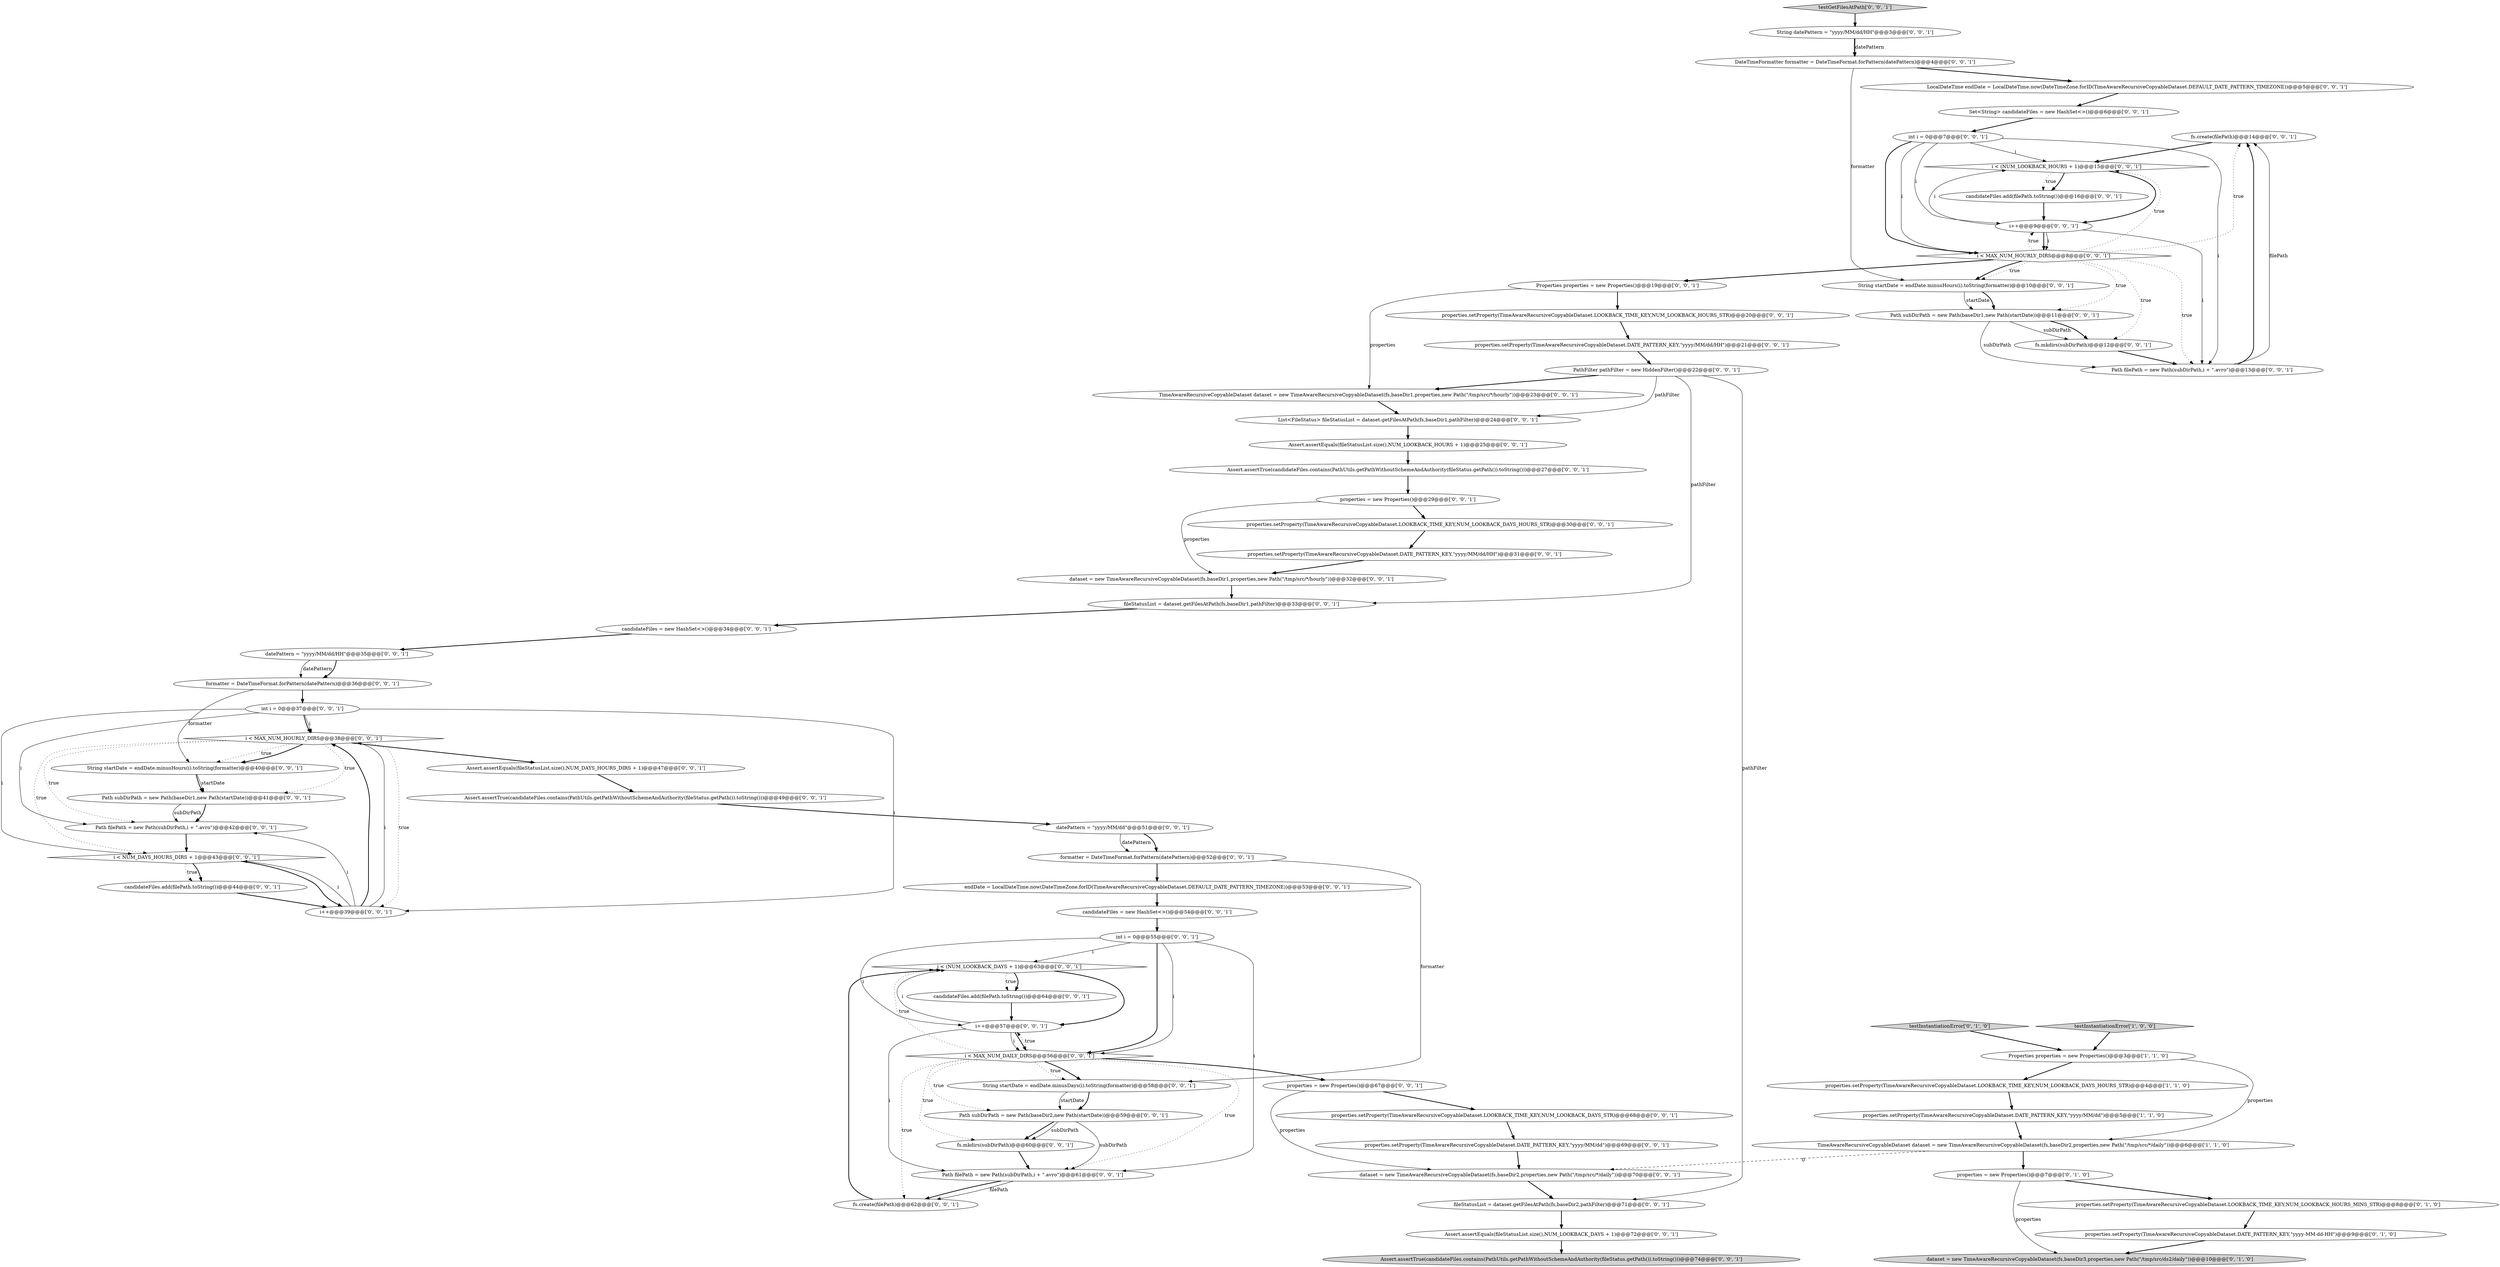 digraph {
27 [style = filled, label = "fs.create(filePath)@@@14@@@['0', '0', '1']", fillcolor = white, shape = ellipse image = "AAA0AAABBB3BBB"];
7 [style = filled, label = "dataset = new TimeAwareRecursiveCopyableDataset(fs,baseDir3,properties,new Path(\"/tmp/src/ds2/daily\"))@@@10@@@['0', '1', '0']", fillcolor = lightgray, shape = ellipse image = "AAA1AAABBB2BBB"];
11 [style = filled, label = "dataset = new TimeAwareRecursiveCopyableDataset(fs,baseDir1,properties,new Path(\"/tmp/src/*/hourly\"))@@@32@@@['0', '0', '1']", fillcolor = white, shape = ellipse image = "AAA0AAABBB3BBB"];
47 [style = filled, label = "int i = 0@@@37@@@['0', '0', '1']", fillcolor = white, shape = ellipse image = "AAA0AAABBB3BBB"];
43 [style = filled, label = "properties = new Properties()@@@67@@@['0', '0', '1']", fillcolor = white, shape = ellipse image = "AAA0AAABBB3BBB"];
50 [style = filled, label = "i < (NUM_LOOKBACK_DAYS + 1)@@@63@@@['0', '0', '1']", fillcolor = white, shape = diamond image = "AAA0AAABBB3BBB"];
21 [style = filled, label = "i++@@@57@@@['0', '0', '1']", fillcolor = white, shape = ellipse image = "AAA0AAABBB3BBB"];
9 [style = filled, label = "testInstantiationError['0', '1', '0']", fillcolor = lightgray, shape = diamond image = "AAA0AAABBB2BBB"];
23 [style = filled, label = "candidateFiles = new HashSet<>()@@@34@@@['0', '0', '1']", fillcolor = white, shape = ellipse image = "AAA0AAABBB3BBB"];
57 [style = filled, label = "Path subDirPath = new Path(baseDir1,new Path(startDate))@@@41@@@['0', '0', '1']", fillcolor = white, shape = ellipse image = "AAA0AAABBB3BBB"];
58 [style = filled, label = "Assert.assertEquals(fileStatusList.size(),NUM_LOOKBACK_DAYS + 1)@@@72@@@['0', '0', '1']", fillcolor = white, shape = ellipse image = "AAA0AAABBB3BBB"];
2 [style = filled, label = "testInstantiationError['1', '0', '0']", fillcolor = lightgray, shape = diamond image = "AAA0AAABBB1BBB"];
67 [style = filled, label = "i < MAX_NUM_HOURLY_DIRS@@@38@@@['0', '0', '1']", fillcolor = white, shape = diamond image = "AAA0AAABBB3BBB"];
25 [style = filled, label = "Path subDirPath = new Path(baseDir1,new Path(startDate))@@@11@@@['0', '0', '1']", fillcolor = white, shape = ellipse image = "AAA0AAABBB3BBB"];
30 [style = filled, label = "int i = 0@@@7@@@['0', '0', '1']", fillcolor = white, shape = ellipse image = "AAA0AAABBB3BBB"];
3 [style = filled, label = "Properties properties = new Properties()@@@3@@@['1', '1', '0']", fillcolor = white, shape = ellipse image = "AAA0AAABBB1BBB"];
70 [style = filled, label = "properties.setProperty(TimeAwareRecursiveCopyableDataset.LOOKBACK_TIME_KEY,NUM_LOOKBACK_HOURS_STR)@@@20@@@['0', '0', '1']", fillcolor = white, shape = ellipse image = "AAA0AAABBB3BBB"];
20 [style = filled, label = "fs.mkdirs(subDirPath)@@@12@@@['0', '0', '1']", fillcolor = white, shape = ellipse image = "AAA0AAABBB3BBB"];
17 [style = filled, label = "properties.setProperty(TimeAwareRecursiveCopyableDataset.DATE_PATTERN_KEY,\"yyyy/MM/dd/HH\")@@@21@@@['0', '0', '1']", fillcolor = white, shape = ellipse image = "AAA0AAABBB3BBB"];
28 [style = filled, label = "Path filePath = new Path(subDirPath,i + \".avro\")@@@13@@@['0', '0', '1']", fillcolor = white, shape = ellipse image = "AAA0AAABBB3BBB"];
59 [style = filled, label = "endDate = LocalDateTime.now(DateTimeZone.forID(TimeAwareRecursiveCopyableDataset.DEFAULT_DATE_PATTERN_TIMEZONE))@@@53@@@['0', '0', '1']", fillcolor = white, shape = ellipse image = "AAA0AAABBB3BBB"];
49 [style = filled, label = "formatter = DateTimeFormat.forPattern(datePattern)@@@52@@@['0', '0', '1']", fillcolor = white, shape = ellipse image = "AAA0AAABBB3BBB"];
68 [style = filled, label = "datePattern = \"yyyy/MM/dd\"@@@51@@@['0', '0', '1']", fillcolor = white, shape = ellipse image = "AAA0AAABBB3BBB"];
31 [style = filled, label = "candidateFiles = new HashSet<>()@@@54@@@['0', '0', '1']", fillcolor = white, shape = ellipse image = "AAA0AAABBB3BBB"];
52 [style = filled, label = "DateTimeFormatter formatter = DateTimeFormat.forPattern(datePattern)@@@4@@@['0', '0', '1']", fillcolor = white, shape = ellipse image = "AAA0AAABBB3BBB"];
19 [style = filled, label = "String startDate = endDate.minusHours(i).toString(formatter)@@@40@@@['0', '0', '1']", fillcolor = white, shape = ellipse image = "AAA0AAABBB3BBB"];
71 [style = filled, label = "int i = 0@@@55@@@['0', '0', '1']", fillcolor = white, shape = ellipse image = "AAA0AAABBB3BBB"];
40 [style = filled, label = "Assert.assertEquals(fileStatusList.size(),NUM_DAYS_HOURS_DIRS + 1)@@@47@@@['0', '0', '1']", fillcolor = white, shape = ellipse image = "AAA0AAABBB3BBB"];
56 [style = filled, label = "i < (NUM_LOOKBACK_HOURS + 1)@@@15@@@['0', '0', '1']", fillcolor = white, shape = diamond image = "AAA0AAABBB3BBB"];
53 [style = filled, label = "properties.setProperty(TimeAwareRecursiveCopyableDataset.LOOKBACK_TIME_KEY,NUM_LOOKBACK_DAYS_HOURS_STR)@@@30@@@['0', '0', '1']", fillcolor = white, shape = ellipse image = "AAA0AAABBB3BBB"];
5 [style = filled, label = "properties.setProperty(TimeAwareRecursiveCopyableDataset.DATE_PATTERN_KEY,\"yyyy-MM-dd-HH\")@@@9@@@['0', '1', '0']", fillcolor = white, shape = ellipse image = "AAA1AAABBB2BBB"];
63 [style = filled, label = "List<FileStatus> fileStatusList = dataset.getFilesAtPath(fs,baseDir1,pathFilter)@@@24@@@['0', '0', '1']", fillcolor = white, shape = ellipse image = "AAA0AAABBB3BBB"];
10 [style = filled, label = "TimeAwareRecursiveCopyableDataset dataset = new TimeAwareRecursiveCopyableDataset(fs,baseDir1,properties,new Path(\"/tmp/src/*/hourly\"))@@@23@@@['0', '0', '1']", fillcolor = white, shape = ellipse image = "AAA0AAABBB3BBB"];
46 [style = filled, label = "properties.setProperty(TimeAwareRecursiveCopyableDataset.DATE_PATTERN_KEY,\"yyyy/MM/dd\")@@@69@@@['0', '0', '1']", fillcolor = white, shape = ellipse image = "AAA0AAABBB3BBB"];
0 [style = filled, label = "properties.setProperty(TimeAwareRecursiveCopyableDataset.LOOKBACK_TIME_KEY,NUM_LOOKBACK_DAYS_HOURS_STR)@@@4@@@['1', '1', '0']", fillcolor = white, shape = ellipse image = "AAA0AAABBB1BBB"];
14 [style = filled, label = "candidateFiles.add(filePath.toString())@@@44@@@['0', '0', '1']", fillcolor = white, shape = ellipse image = "AAA0AAABBB3BBB"];
18 [style = filled, label = "testGetFilesAtPath['0', '0', '1']", fillcolor = lightgray, shape = diamond image = "AAA0AAABBB3BBB"];
44 [style = filled, label = "candidateFiles.add(filePath.toString())@@@16@@@['0', '0', '1']", fillcolor = white, shape = ellipse image = "AAA0AAABBB3BBB"];
12 [style = filled, label = "i < MAX_NUM_HOURLY_DIRS@@@8@@@['0', '0', '1']", fillcolor = white, shape = diamond image = "AAA0AAABBB3BBB"];
22 [style = filled, label = "fileStatusList = dataset.getFilesAtPath(fs,baseDir2,pathFilter)@@@71@@@['0', '0', '1']", fillcolor = white, shape = ellipse image = "AAA0AAABBB3BBB"];
66 [style = filled, label = "dataset = new TimeAwareRecursiveCopyableDataset(fs,baseDir2,properties,new Path(\"/tmp/src/*/daily\"))@@@70@@@['0', '0', '1']", fillcolor = white, shape = ellipse image = "AAA0AAABBB3BBB"];
60 [style = filled, label = "Assert.assertTrue(candidateFiles.contains(PathUtils.getPathWithoutSchemeAndAuthority(fileStatus.getPath()).toString()))@@@74@@@['0', '0', '1']", fillcolor = lightgray, shape = ellipse image = "AAA0AAABBB3BBB"];
51 [style = filled, label = "String datePattern = \"yyyy/MM/dd/HH\"@@@3@@@['0', '0', '1']", fillcolor = white, shape = ellipse image = "AAA0AAABBB3BBB"];
64 [style = filled, label = "properties = new Properties()@@@29@@@['0', '0', '1']", fillcolor = white, shape = ellipse image = "AAA0AAABBB3BBB"];
26 [style = filled, label = "Assert.assertTrue(candidateFiles.contains(PathUtils.getPathWithoutSchemeAndAuthority(fileStatus.getPath()).toString()))@@@27@@@['0', '0', '1']", fillcolor = white, shape = ellipse image = "AAA0AAABBB3BBB"];
8 [style = filled, label = "properties.setProperty(TimeAwareRecursiveCopyableDataset.LOOKBACK_TIME_KEY,NUM_LOOKBACK_HOURS_MINS_STR)@@@8@@@['0', '1', '0']", fillcolor = white, shape = ellipse image = "AAA1AAABBB2BBB"];
33 [style = filled, label = "i < MAX_NUM_DAILY_DIRS@@@56@@@['0', '0', '1']", fillcolor = white, shape = diamond image = "AAA0AAABBB3BBB"];
24 [style = filled, label = "properties.setProperty(TimeAwareRecursiveCopyableDataset.LOOKBACK_TIME_KEY,NUM_LOOKBACK_DAYS_STR)@@@68@@@['0', '0', '1']", fillcolor = white, shape = ellipse image = "AAA0AAABBB3BBB"];
48 [style = filled, label = "formatter = DateTimeFormat.forPattern(datePattern)@@@36@@@['0', '0', '1']", fillcolor = white, shape = ellipse image = "AAA0AAABBB3BBB"];
29 [style = filled, label = "String startDate = endDate.minusHours(i).toString(formatter)@@@10@@@['0', '0', '1']", fillcolor = white, shape = ellipse image = "AAA0AAABBB3BBB"];
61 [style = filled, label = "fs.create(filePath)@@@62@@@['0', '0', '1']", fillcolor = white, shape = ellipse image = "AAA0AAABBB3BBB"];
34 [style = filled, label = "i++@@@39@@@['0', '0', '1']", fillcolor = white, shape = ellipse image = "AAA0AAABBB3BBB"];
32 [style = filled, label = "i < NUM_DAYS_HOURS_DIRS + 1@@@43@@@['0', '0', '1']", fillcolor = white, shape = diamond image = "AAA0AAABBB3BBB"];
16 [style = filled, label = "Assert.assertTrue(candidateFiles.contains(PathUtils.getPathWithoutSchemeAndAuthority(fileStatus.getPath()).toString()))@@@49@@@['0', '0', '1']", fillcolor = white, shape = ellipse image = "AAA0AAABBB3BBB"];
36 [style = filled, label = "properties.setProperty(TimeAwareRecursiveCopyableDataset.DATE_PATTERN_KEY,\"yyyy/MM/dd/HH\")@@@31@@@['0', '0', '1']", fillcolor = white, shape = ellipse image = "AAA0AAABBB3BBB"];
1 [style = filled, label = "properties.setProperty(TimeAwareRecursiveCopyableDataset.DATE_PATTERN_KEY,\"yyyy/MM/dd\")@@@5@@@['1', '1', '0']", fillcolor = white, shape = ellipse image = "AAA0AAABBB1BBB"];
38 [style = filled, label = "LocalDateTime endDate = LocalDateTime.now(DateTimeZone.forID(TimeAwareRecursiveCopyableDataset.DEFAULT_DATE_PATTERN_TIMEZONE))@@@5@@@['0', '0', '1']", fillcolor = white, shape = ellipse image = "AAA0AAABBB3BBB"];
55 [style = filled, label = "candidateFiles.add(filePath.toString())@@@64@@@['0', '0', '1']", fillcolor = white, shape = ellipse image = "AAA0AAABBB3BBB"];
6 [style = filled, label = "properties = new Properties()@@@7@@@['0', '1', '0']", fillcolor = white, shape = ellipse image = "AAA1AAABBB2BBB"];
39 [style = filled, label = "PathFilter pathFilter = new HiddenFilter()@@@22@@@['0', '0', '1']", fillcolor = white, shape = ellipse image = "AAA0AAABBB3BBB"];
62 [style = filled, label = "fileStatusList = dataset.getFilesAtPath(fs,baseDir1,pathFilter)@@@33@@@['0', '0', '1']", fillcolor = white, shape = ellipse image = "AAA0AAABBB3BBB"];
37 [style = filled, label = "Path filePath = new Path(subDirPath,i + \".avro\")@@@61@@@['0', '0', '1']", fillcolor = white, shape = ellipse image = "AAA0AAABBB3BBB"];
41 [style = filled, label = "Properties properties = new Properties()@@@19@@@['0', '0', '1']", fillcolor = white, shape = ellipse image = "AAA0AAABBB3BBB"];
69 [style = filled, label = "Assert.assertEquals(fileStatusList.size(),NUM_LOOKBACK_HOURS + 1)@@@25@@@['0', '0', '1']", fillcolor = white, shape = ellipse image = "AAA0AAABBB3BBB"];
15 [style = filled, label = "datePattern = \"yyyy/MM/dd/HH\"@@@35@@@['0', '0', '1']", fillcolor = white, shape = ellipse image = "AAA0AAABBB3BBB"];
4 [style = filled, label = "TimeAwareRecursiveCopyableDataset dataset = new TimeAwareRecursiveCopyableDataset(fs,baseDir2,properties,new Path(\"/tmp/src/*/daily\"))@@@6@@@['1', '1', '0']", fillcolor = white, shape = ellipse image = "AAA0AAABBB1BBB"];
65 [style = filled, label = "Path subDirPath = new Path(baseDir2,new Path(startDate))@@@59@@@['0', '0', '1']", fillcolor = white, shape = ellipse image = "AAA0AAABBB3BBB"];
54 [style = filled, label = "Set<String> candidateFiles = new HashSet<>()@@@6@@@['0', '0', '1']", fillcolor = white, shape = ellipse image = "AAA0AAABBB3BBB"];
45 [style = filled, label = "Path filePath = new Path(subDirPath,i + \".avro\")@@@42@@@['0', '0', '1']", fillcolor = white, shape = ellipse image = "AAA0AAABBB3BBB"];
42 [style = filled, label = "String startDate = endDate.minusDays(i).toString(formatter)@@@58@@@['0', '0', '1']", fillcolor = white, shape = ellipse image = "AAA0AAABBB3BBB"];
13 [style = filled, label = "fs.mkdirs(subDirPath)@@@60@@@['0', '0', '1']", fillcolor = white, shape = ellipse image = "AAA0AAABBB3BBB"];
35 [style = filled, label = "i++@@@9@@@['0', '0', '1']", fillcolor = white, shape = ellipse image = "AAA0AAABBB3BBB"];
4->66 [style = dashed, label="0"];
39->63 [style = solid, label="pathFilter"];
12->25 [style = dotted, label="true"];
4->6 [style = bold, label=""];
21->37 [style = solid, label="i"];
10->63 [style = bold, label=""];
18->51 [style = bold, label=""];
51->52 [style = bold, label=""];
45->32 [style = bold, label=""];
34->67 [style = bold, label=""];
15->48 [style = solid, label="datePattern"];
33->42 [style = dotted, label="true"];
6->8 [style = bold, label=""];
71->33 [style = bold, label=""];
54->30 [style = bold, label=""];
37->61 [style = solid, label="filePath"];
12->29 [style = dotted, label="true"];
13->37 [style = bold, label=""];
56->35 [style = bold, label=""];
41->10 [style = solid, label="properties"];
67->32 [style = dotted, label="true"];
40->16 [style = bold, label=""];
33->37 [style = dotted, label="true"];
17->39 [style = bold, label=""];
46->66 [style = bold, label=""];
39->62 [style = solid, label="pathFilter"];
21->33 [style = solid, label="i"];
30->12 [style = solid, label="i"];
47->32 [style = solid, label="i"];
33->13 [style = dotted, label="true"];
53->36 [style = bold, label=""];
35->12 [style = solid, label="i"];
68->49 [style = bold, label=""];
66->22 [style = bold, label=""];
12->27 [style = dotted, label="true"];
57->45 [style = solid, label="subDirPath"];
8->5 [style = bold, label=""];
47->67 [style = bold, label=""];
64->11 [style = solid, label="properties"];
32->14 [style = dotted, label="true"];
19->57 [style = solid, label="startDate"];
52->29 [style = solid, label="formatter"];
71->21 [style = solid, label="i"];
50->55 [style = bold, label=""];
2->3 [style = bold, label=""];
28->27 [style = bold, label=""];
65->13 [style = bold, label=""];
22->58 [style = bold, label=""];
19->57 [style = bold, label=""];
31->71 [style = bold, label=""];
50->55 [style = dotted, label="true"];
62->23 [style = bold, label=""];
12->29 [style = bold, label=""];
1->4 [style = bold, label=""];
14->34 [style = bold, label=""];
29->25 [style = solid, label="startDate"];
65->37 [style = solid, label="subDirPath"];
33->50 [style = dotted, label="true"];
67->40 [style = bold, label=""];
32->34 [style = bold, label=""];
42->65 [style = bold, label=""];
65->13 [style = solid, label="subDirPath"];
12->41 [style = bold, label=""];
47->34 [style = solid, label="i"];
30->56 [style = solid, label="i"];
12->35 [style = dotted, label="true"];
5->7 [style = bold, label=""];
56->44 [style = bold, label=""];
58->60 [style = bold, label=""];
68->49 [style = solid, label="datePattern"];
23->15 [style = bold, label=""];
49->59 [style = bold, label=""];
64->53 [style = bold, label=""];
48->47 [style = bold, label=""];
21->33 [style = bold, label=""];
67->19 [style = dotted, label="true"];
35->56 [style = solid, label="i"];
25->28 [style = solid, label="subDirPath"];
33->65 [style = dotted, label="true"];
37->61 [style = bold, label=""];
47->67 [style = solid, label="i"];
32->14 [style = bold, label=""];
34->32 [style = solid, label="i"];
33->61 [style = dotted, label="true"];
29->25 [style = bold, label=""];
6->7 [style = solid, label="properties"];
15->48 [style = bold, label=""];
42->65 [style = solid, label="startDate"];
39->10 [style = bold, label=""];
55->21 [style = bold, label=""];
43->66 [style = solid, label="properties"];
30->12 [style = bold, label=""];
71->33 [style = solid, label="i"];
3->4 [style = solid, label="properties"];
36->11 [style = bold, label=""];
67->57 [style = dotted, label="true"];
12->56 [style = dotted, label="true"];
16->68 [style = bold, label=""];
25->20 [style = solid, label="subDirPath"];
56->44 [style = dotted, label="true"];
43->24 [style = bold, label=""];
33->43 [style = bold, label=""];
61->50 [style = bold, label=""];
67->34 [style = dotted, label="true"];
26->64 [style = bold, label=""];
51->52 [style = solid, label="datePattern"];
70->17 [style = bold, label=""];
47->45 [style = solid, label="i"];
67->19 [style = bold, label=""];
11->62 [style = bold, label=""];
39->22 [style = solid, label="pathFilter"];
25->20 [style = bold, label=""];
9->3 [style = bold, label=""];
28->27 [style = solid, label="filePath"];
27->56 [style = bold, label=""];
35->28 [style = solid, label="i"];
48->19 [style = solid, label="formatter"];
12->28 [style = dotted, label="true"];
38->54 [style = bold, label=""];
12->20 [style = dotted, label="true"];
52->38 [style = bold, label=""];
0->1 [style = bold, label=""];
44->35 [style = bold, label=""];
33->21 [style = dotted, label="true"];
50->21 [style = bold, label=""];
49->42 [style = solid, label="formatter"];
63->69 [style = bold, label=""];
71->50 [style = solid, label="i"];
57->45 [style = bold, label=""];
21->50 [style = solid, label="i"];
69->26 [style = bold, label=""];
3->0 [style = bold, label=""];
67->45 [style = dotted, label="true"];
59->31 [style = bold, label=""];
20->28 [style = bold, label=""];
30->35 [style = solid, label="i"];
30->28 [style = solid, label="i"];
71->37 [style = solid, label="i"];
34->45 [style = solid, label="i"];
41->70 [style = bold, label=""];
35->12 [style = bold, label=""];
24->46 [style = bold, label=""];
34->67 [style = solid, label="i"];
33->42 [style = bold, label=""];
}
